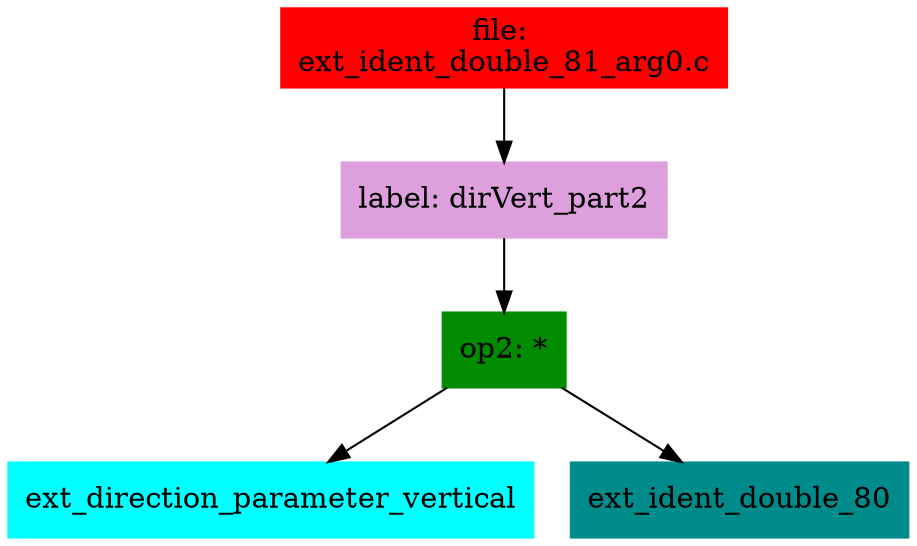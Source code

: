 digraph G {
node [shape=box]

0 [label="file: 
ext_ident_double_81_arg0.c",color=red, style=filled]
1 [label="label: dirVert_part2",color=plum, style=filled]
0 -> 1
2 [label="op2: *",color=green4, style=filled]
1 -> 2
3 [label="ext_direction_parameter_vertical",color=cyan1, style=filled]
2 -> 3
4 [label="ext_ident_double_80",color=cyan4, style=filled]
2 -> 4


}

